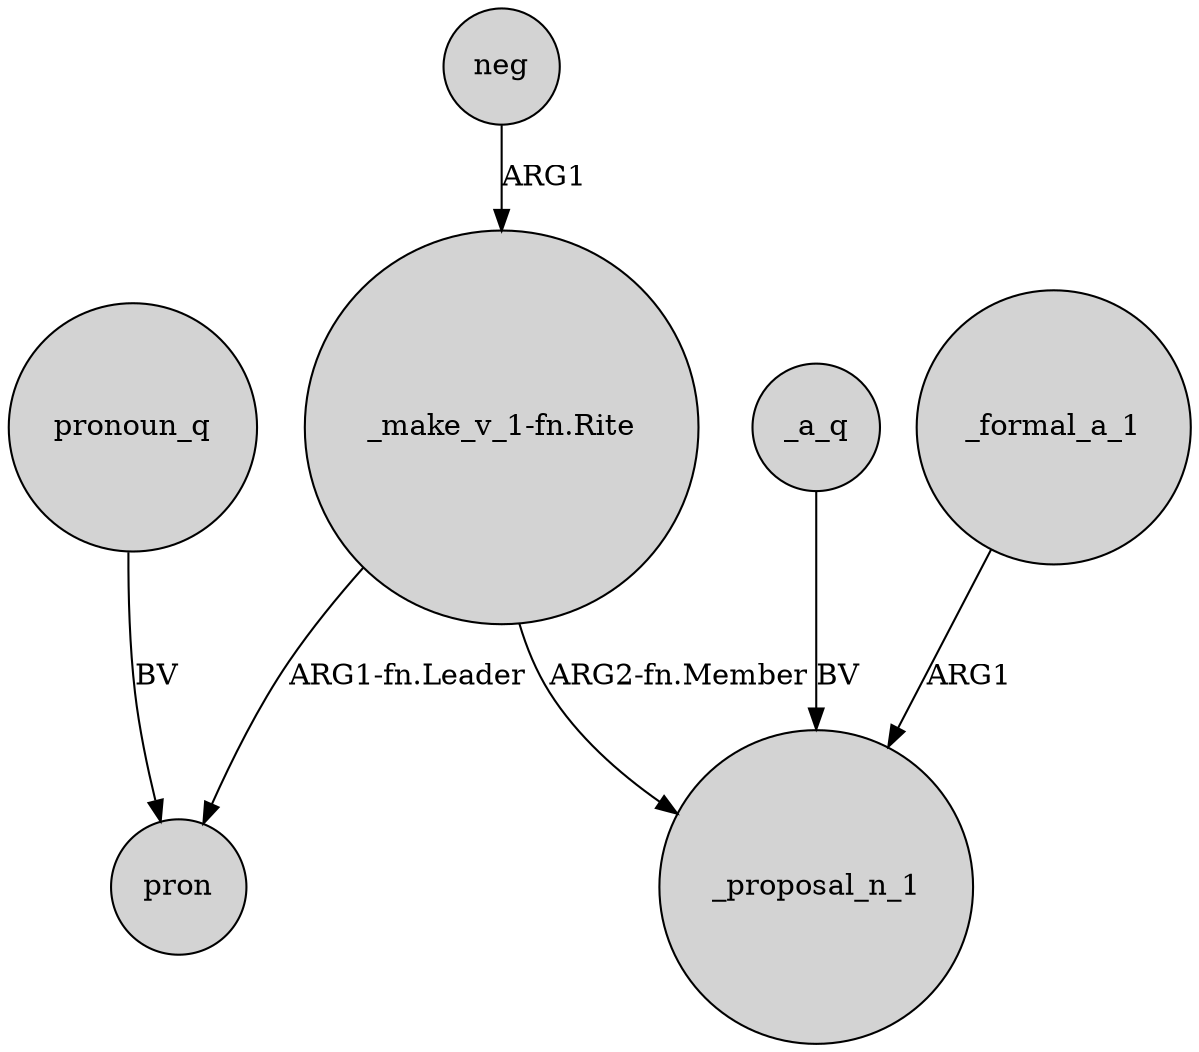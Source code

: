 digraph {
	node [shape=circle style=filled]
	_formal_a_1 -> _proposal_n_1 [label=ARG1]
	"_make_v_1-fn.Rite" -> pron [label="ARG1-fn.Leader"]
	pronoun_q -> pron [label=BV]
	neg -> "_make_v_1-fn.Rite" [label=ARG1]
	"_make_v_1-fn.Rite" -> _proposal_n_1 [label="ARG2-fn.Member"]
	_a_q -> _proposal_n_1 [label=BV]
}
